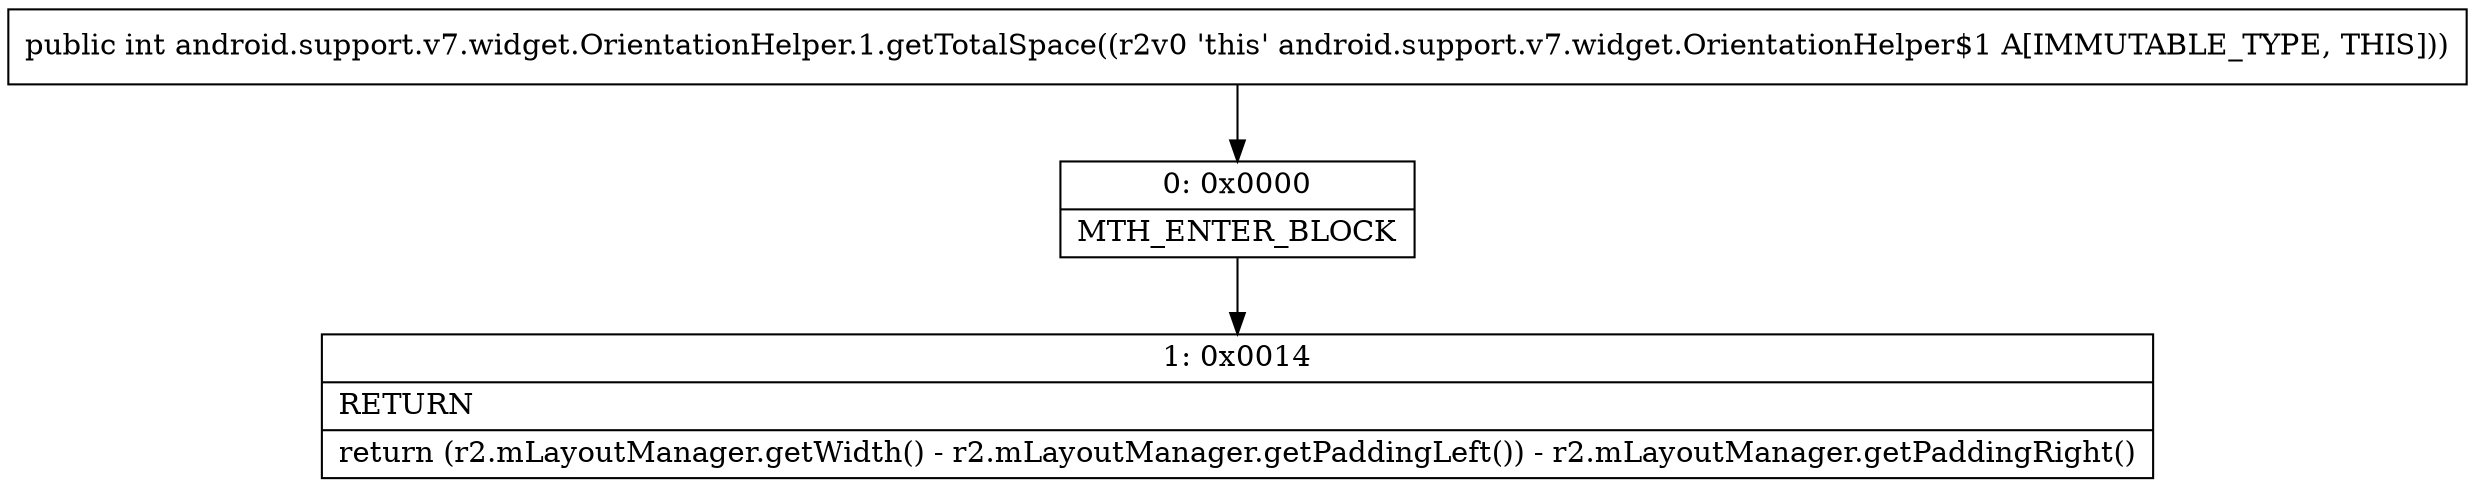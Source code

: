 digraph "CFG forandroid.support.v7.widget.OrientationHelper.1.getTotalSpace()I" {
Node_0 [shape=record,label="{0\:\ 0x0000|MTH_ENTER_BLOCK\l}"];
Node_1 [shape=record,label="{1\:\ 0x0014|RETURN\l|return (r2.mLayoutManager.getWidth() \- r2.mLayoutManager.getPaddingLeft()) \- r2.mLayoutManager.getPaddingRight()\l}"];
MethodNode[shape=record,label="{public int android.support.v7.widget.OrientationHelper.1.getTotalSpace((r2v0 'this' android.support.v7.widget.OrientationHelper$1 A[IMMUTABLE_TYPE, THIS])) }"];
MethodNode -> Node_0;
Node_0 -> Node_1;
}

